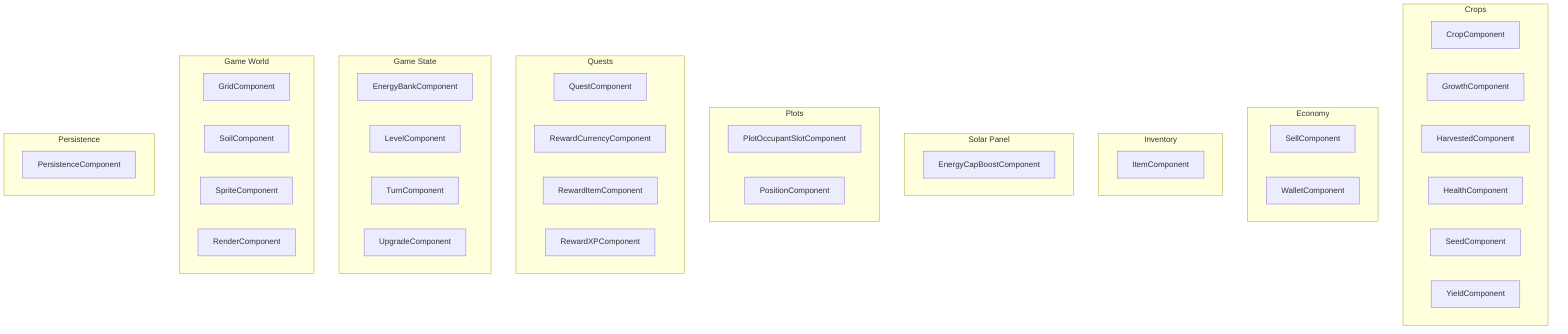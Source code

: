 flowchart TB
    subgraph "Crops"
        CropComponent
        GrowthComponent
        HarvestedComponent
        HealthComponent
        SeedComponent
        YieldComponent
    end

    subgraph "Economy"
        SellComponent
        WalletComponent
    end

    subgraph "Inventory"
        ItemComponent
    end

    subgraph "Solar Panel"
        EnergyCapBoostComponent
    end

    subgraph "Plots"
        PlotOccupantSlotComponent
        PositionComponent
    end

    subgraph "Quests"
        QuestComponent
        RewardCurrencyComponent
        RewardItemComponent
        RewardXPComponent
    end

    subgraph "Game State"
        EnergyBankComponent
        LevelComponent
        TurnComponent
        UpgradeComponent
    end

    subgraph "Game World"
        GridComponent
        SoilComponent
        SpriteComponent
        RenderComponent
    end

    subgraph "Persistence"
        PersistenceComponent
    end